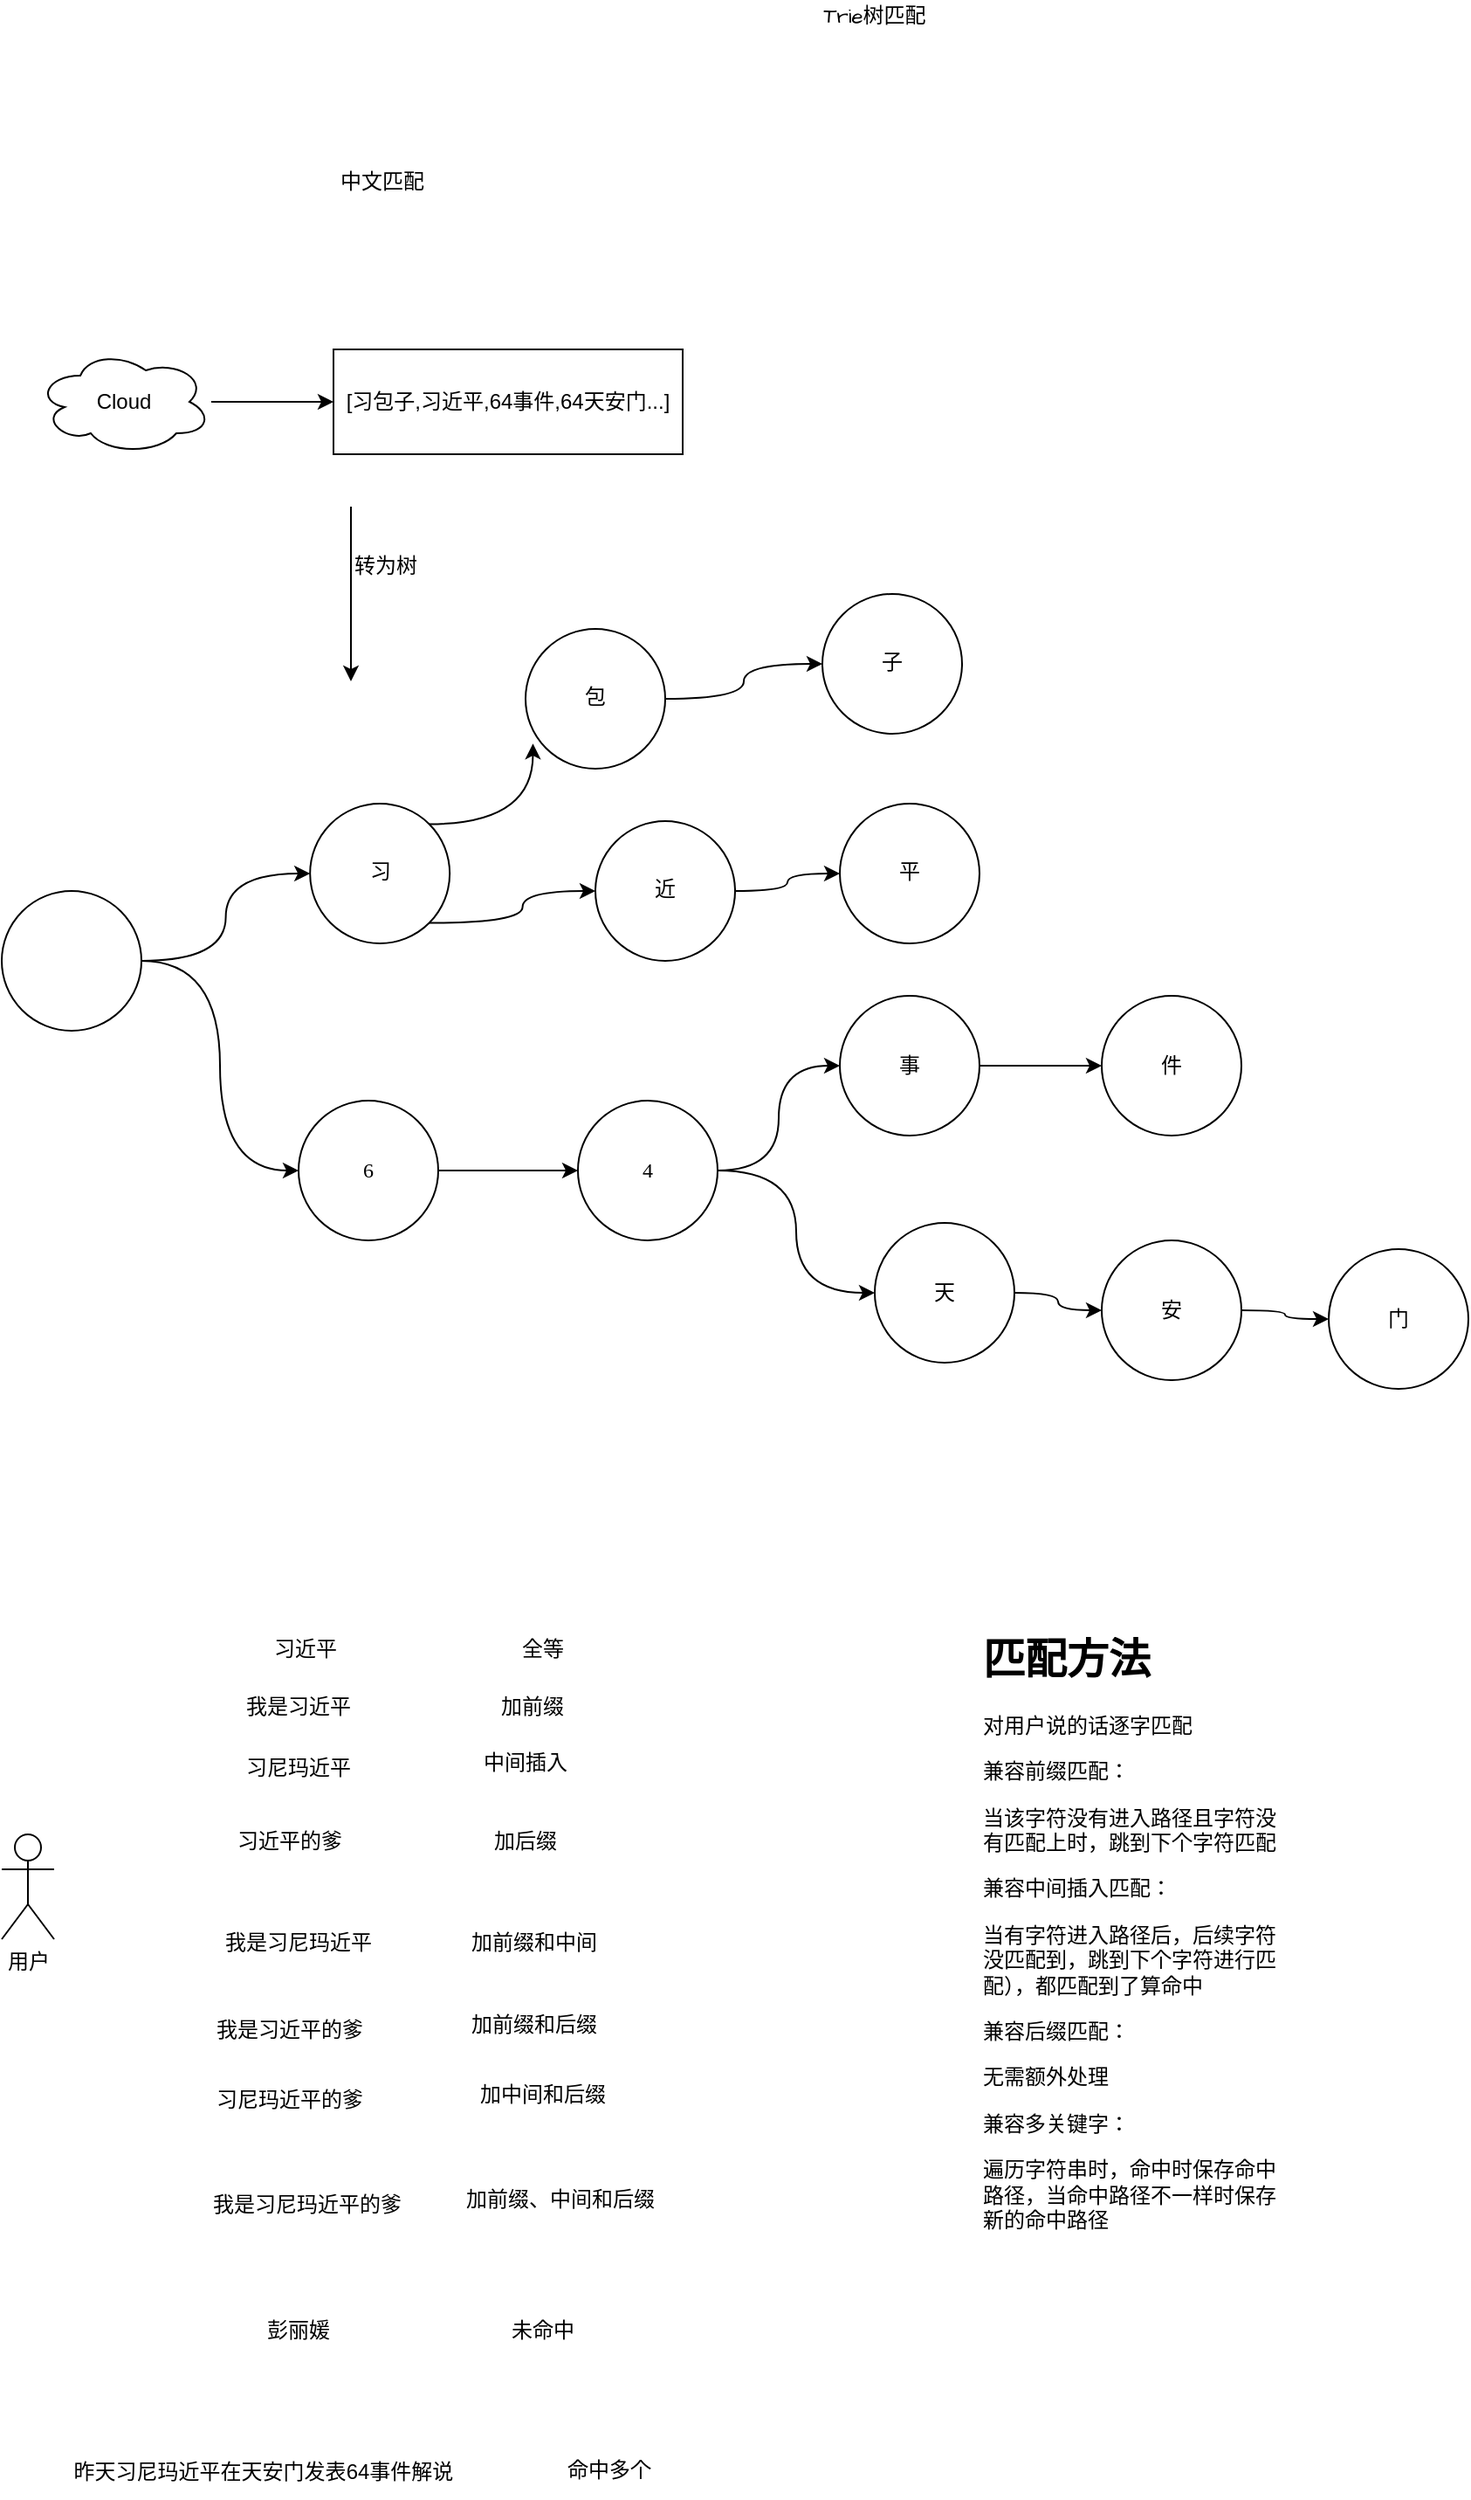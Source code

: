 <mxfile version="24.4.10" type="github">
  <diagram name="第 1 页" id="i5EgoVVzX9Oh_FdDIQpJ">
    <mxGraphModel dx="1434" dy="1925" grid="1" gridSize="10" guides="1" tooltips="1" connect="1" arrows="1" fold="1" page="1" pageScale="1" pageWidth="827" pageHeight="1169" math="0" shadow="0">
      <root>
        <mxCell id="0" />
        <mxCell id="1" parent="0" />
        <mxCell id="UwHMT7bVEP6EMX6R1qHx-1" value="Trie树匹配" style="text;html=1;align=center;verticalAlign=middle;whiteSpace=wrap;rounded=0;fontFamily=Architects Daughter;fontSource=https%3A%2F%2Ffonts.googleapis.com%2Fcss%3Ffamily%3DArchitects%2BDaughter;" vertex="1" parent="1">
          <mxGeometry x="520" y="-1060" width="120" height="20" as="geometry" />
        </mxCell>
        <mxCell id="UwHMT7bVEP6EMX6R1qHx-2" value="中文匹配" style="text;html=1;align=center;verticalAlign=middle;whiteSpace=wrap;rounded=0;fontFamily=Architects Daughter;fontSource=https%3A%2F%2Ffonts.googleapis.com%2Fcss%3Ffamily%3DArchitects%2BDaughter;" vertex="1" parent="1">
          <mxGeometry x="267.91" y="-970" width="60" height="30" as="geometry" />
        </mxCell>
        <mxCell id="UwHMT7bVEP6EMX6R1qHx-3" style="edgeStyle=orthogonalEdgeStyle;rounded=0;hachureGap=4;orthogonalLoop=1;jettySize=auto;html=1;exitX=1;exitY=1;exitDx=0;exitDy=0;entryX=0;entryY=0.5;entryDx=0;entryDy=0;fontFamily=Architects Daughter;fontSource=https%3A%2F%2Ffonts.googleapis.com%2Fcss%3Ffamily%3DArchitects%2BDaughter;curved=1;" edge="1" parent="1" source="UwHMT7bVEP6EMX6R1qHx-4" target="UwHMT7bVEP6EMX6R1qHx-28">
          <mxGeometry relative="1" as="geometry" />
        </mxCell>
        <mxCell id="UwHMT7bVEP6EMX6R1qHx-4" value="习" style="ellipse;whiteSpace=wrap;html=1;aspect=fixed;hachureGap=4;fontFamily=Architects Daughter;fontSource=https%3A%2F%2Ffonts.googleapis.com%2Fcss%3Ffamily%3DArchitects%2BDaughter;" vertex="1" parent="1">
          <mxGeometry x="256.58" y="-600" width="80" height="80" as="geometry" />
        </mxCell>
        <mxCell id="UwHMT7bVEP6EMX6R1qHx-5" value="" style="edgeStyle=orthogonalEdgeStyle;rounded=0;orthogonalLoop=1;jettySize=auto;html=1;" edge="1" parent="1" source="UwHMT7bVEP6EMX6R1qHx-6" target="UwHMT7bVEP6EMX6R1qHx-7">
          <mxGeometry relative="1" as="geometry" />
        </mxCell>
        <mxCell id="UwHMT7bVEP6EMX6R1qHx-6" value="Cloud" style="ellipse;shape=cloud;whiteSpace=wrap;html=1;align=center;" vertex="1" parent="1">
          <mxGeometry x="100" y="-860" width="100" height="60" as="geometry" />
        </mxCell>
        <mxCell id="UwHMT7bVEP6EMX6R1qHx-7" value="[习包子,习近平,64事件,64天安门...]" style="whiteSpace=wrap;html=1;" vertex="1" parent="1">
          <mxGeometry x="270" y="-860" width="200" height="60" as="geometry" />
        </mxCell>
        <mxCell id="UwHMT7bVEP6EMX6R1qHx-8" value="" style="edgeStyle=orthogonalEdgeStyle;rounded=0;hachureGap=4;orthogonalLoop=1;jettySize=auto;html=1;fontFamily=Architects Daughter;fontSource=https%3A%2F%2Ffonts.googleapis.com%2Fcss%3Ffamily%3DArchitects%2BDaughter;curved=1;" edge="1" parent="1" source="UwHMT7bVEP6EMX6R1qHx-10" target="UwHMT7bVEP6EMX6R1qHx-4">
          <mxGeometry relative="1" as="geometry" />
        </mxCell>
        <mxCell id="UwHMT7bVEP6EMX6R1qHx-9" style="edgeStyle=orthogonalEdgeStyle;rounded=0;hachureGap=4;orthogonalLoop=1;jettySize=auto;html=1;exitX=1;exitY=0.5;exitDx=0;exitDy=0;entryX=0;entryY=0.5;entryDx=0;entryDy=0;fontFamily=Architects Daughter;fontSource=https%3A%2F%2Ffonts.googleapis.com%2Fcss%3Ffamily%3DArchitects%2BDaughter;curved=1;" edge="1" parent="1" source="UwHMT7bVEP6EMX6R1qHx-10" target="UwHMT7bVEP6EMX6R1qHx-12">
          <mxGeometry relative="1" as="geometry" />
        </mxCell>
        <mxCell id="UwHMT7bVEP6EMX6R1qHx-10" value="" style="ellipse;whiteSpace=wrap;html=1;aspect=fixed;hachureGap=4;fontFamily=Architects Daughter;fontSource=https%3A%2F%2Ffonts.googleapis.com%2Fcss%3Ffamily%3DArchitects%2BDaughter;" vertex="1" parent="1">
          <mxGeometry x="80" y="-550" width="80" height="80" as="geometry" />
        </mxCell>
        <mxCell id="UwHMT7bVEP6EMX6R1qHx-11" style="edgeStyle=orthogonalEdgeStyle;rounded=0;hachureGap=4;orthogonalLoop=1;jettySize=auto;html=1;exitX=1;exitY=0.5;exitDx=0;exitDy=0;entryX=0;entryY=0.5;entryDx=0;entryDy=0;fontFamily=Architects Daughter;fontSource=https%3A%2F%2Ffonts.googleapis.com%2Fcss%3Ffamily%3DArchitects%2BDaughter;curved=1;" edge="1" parent="1" source="UwHMT7bVEP6EMX6R1qHx-12" target="UwHMT7bVEP6EMX6R1qHx-14">
          <mxGeometry relative="1" as="geometry" />
        </mxCell>
        <mxCell id="UwHMT7bVEP6EMX6R1qHx-12" value="&lt;font face=&quot;Verdana&quot;&gt;6&lt;/font&gt;" style="ellipse;whiteSpace=wrap;html=1;aspect=fixed;hachureGap=4;fontFamily=Architects Daughter;fontSource=https%3A%2F%2Ffonts.googleapis.com%2Fcss%3Ffamily%3DArchitects%2BDaughter;" vertex="1" parent="1">
          <mxGeometry x="250" y="-430" width="80" height="80" as="geometry" />
        </mxCell>
        <mxCell id="UwHMT7bVEP6EMX6R1qHx-13" style="edgeStyle=orthogonalEdgeStyle;rounded=0;hachureGap=4;orthogonalLoop=1;jettySize=auto;html=1;exitX=1;exitY=0.5;exitDx=0;exitDy=0;entryX=0;entryY=0.5;entryDx=0;entryDy=0;fontFamily=Architects Daughter;fontSource=https%3A%2F%2Ffonts.googleapis.com%2Fcss%3Ffamily%3DArchitects%2BDaughter;curved=1;" edge="1" parent="1" source="UwHMT7bVEP6EMX6R1qHx-14" target="UwHMT7bVEP6EMX6R1qHx-16">
          <mxGeometry relative="1" as="geometry" />
        </mxCell>
        <mxCell id="UwHMT7bVEP6EMX6R1qHx-14" value="&lt;font face=&quot;Verdana&quot;&gt;4&lt;/font&gt;" style="ellipse;whiteSpace=wrap;html=1;aspect=fixed;hachureGap=4;fontFamily=Architects Daughter;fontSource=https%3A%2F%2Ffonts.googleapis.com%2Fcss%3Ffamily%3DArchitects%2BDaughter;" vertex="1" parent="1">
          <mxGeometry x="410" y="-430" width="80" height="80" as="geometry" />
        </mxCell>
        <mxCell id="UwHMT7bVEP6EMX6R1qHx-15" style="edgeStyle=orthogonalEdgeStyle;rounded=0;hachureGap=4;orthogonalLoop=1;jettySize=auto;html=1;exitX=1;exitY=0.5;exitDx=0;exitDy=0;entryX=0;entryY=0.5;entryDx=0;entryDy=0;fontFamily=Architects Daughter;fontSource=https%3A%2F%2Ffonts.googleapis.com%2Fcss%3Ffamily%3DArchitects%2BDaughter;curved=1;" edge="1" parent="1" source="UwHMT7bVEP6EMX6R1qHx-16" target="UwHMT7bVEP6EMX6R1qHx-17">
          <mxGeometry relative="1" as="geometry" />
        </mxCell>
        <mxCell id="UwHMT7bVEP6EMX6R1qHx-16" value="&lt;font face=&quot;Verdana&quot;&gt;事&lt;/font&gt;" style="ellipse;whiteSpace=wrap;html=1;aspect=fixed;hachureGap=4;fontFamily=Architects Daughter;fontSource=https%3A%2F%2Ffonts.googleapis.com%2Fcss%3Ffamily%3DArchitects%2BDaughter;" vertex="1" parent="1">
          <mxGeometry x="560" y="-490" width="80" height="80" as="geometry" />
        </mxCell>
        <mxCell id="UwHMT7bVEP6EMX6R1qHx-17" value="&lt;font face=&quot;Verdana&quot;&gt;件&lt;/font&gt;" style="ellipse;whiteSpace=wrap;html=1;aspect=fixed;hachureGap=4;fontFamily=Architects Daughter;fontSource=https%3A%2F%2Ffonts.googleapis.com%2Fcss%3Ffamily%3DArchitects%2BDaughter;" vertex="1" parent="1">
          <mxGeometry x="710" y="-490" width="80" height="80" as="geometry" />
        </mxCell>
        <mxCell id="UwHMT7bVEP6EMX6R1qHx-18" style="edgeStyle=orthogonalEdgeStyle;rounded=0;hachureGap=4;orthogonalLoop=1;jettySize=auto;html=1;exitX=1;exitY=0.5;exitDx=0;exitDy=0;entryX=0;entryY=0.5;entryDx=0;entryDy=0;fontFamily=Architects Daughter;fontSource=https%3A%2F%2Ffonts.googleapis.com%2Fcss%3Ffamily%3DArchitects%2BDaughter;curved=1;" edge="1" parent="1" source="UwHMT7bVEP6EMX6R1qHx-19" target="UwHMT7bVEP6EMX6R1qHx-22">
          <mxGeometry relative="1" as="geometry" />
        </mxCell>
        <mxCell id="UwHMT7bVEP6EMX6R1qHx-19" value="&lt;font face=&quot;Verdana&quot;&gt;天&lt;/font&gt;" style="ellipse;whiteSpace=wrap;html=1;aspect=fixed;hachureGap=4;fontFamily=Architects Daughter;fontSource=https%3A%2F%2Ffonts.googleapis.com%2Fcss%3Ffamily%3DArchitects%2BDaughter;" vertex="1" parent="1">
          <mxGeometry x="580" y="-360" width="80" height="80" as="geometry" />
        </mxCell>
        <mxCell id="UwHMT7bVEP6EMX6R1qHx-20" value="&lt;font face=&quot;Verdana&quot;&gt;门&lt;/font&gt;" style="ellipse;whiteSpace=wrap;html=1;aspect=fixed;hachureGap=4;fontFamily=Architects Daughter;fontSource=https%3A%2F%2Ffonts.googleapis.com%2Fcss%3Ffamily%3DArchitects%2BDaughter;" vertex="1" parent="1">
          <mxGeometry x="840" y="-345" width="80" height="80" as="geometry" />
        </mxCell>
        <mxCell id="UwHMT7bVEP6EMX6R1qHx-21" style="edgeStyle=orthogonalEdgeStyle;rounded=0;hachureGap=4;orthogonalLoop=1;jettySize=auto;html=1;exitX=1;exitY=0.5;exitDx=0;exitDy=0;entryX=0;entryY=0.5;entryDx=0;entryDy=0;fontFamily=Architects Daughter;fontSource=https%3A%2F%2Ffonts.googleapis.com%2Fcss%3Ffamily%3DArchitects%2BDaughter;curved=1;" edge="1" parent="1" source="UwHMT7bVEP6EMX6R1qHx-22" target="UwHMT7bVEP6EMX6R1qHx-20">
          <mxGeometry relative="1" as="geometry" />
        </mxCell>
        <mxCell id="UwHMT7bVEP6EMX6R1qHx-22" value="&lt;font face=&quot;Verdana&quot;&gt;安&lt;/font&gt;" style="ellipse;whiteSpace=wrap;html=1;aspect=fixed;hachureGap=4;fontFamily=Architects Daughter;fontSource=https%3A%2F%2Ffonts.googleapis.com%2Fcss%3Ffamily%3DArchitects%2BDaughter;" vertex="1" parent="1">
          <mxGeometry x="710" y="-350" width="80" height="80" as="geometry" />
        </mxCell>
        <mxCell id="UwHMT7bVEP6EMX6R1qHx-23" style="edgeStyle=orthogonalEdgeStyle;rounded=0;hachureGap=4;orthogonalLoop=1;jettySize=auto;html=1;exitX=1;exitY=0.5;exitDx=0;exitDy=0;entryX=0;entryY=0.5;entryDx=0;entryDy=0;fontFamily=Architects Daughter;fontSource=https%3A%2F%2Ffonts.googleapis.com%2Fcss%3Ffamily%3DArchitects%2BDaughter;curved=1;" edge="1" parent="1" source="UwHMT7bVEP6EMX6R1qHx-14" target="UwHMT7bVEP6EMX6R1qHx-19">
          <mxGeometry relative="1" as="geometry" />
        </mxCell>
        <mxCell id="UwHMT7bVEP6EMX6R1qHx-24" style="edgeStyle=orthogonalEdgeStyle;rounded=0;hachureGap=4;orthogonalLoop=1;jettySize=auto;html=1;exitX=1;exitY=0.5;exitDx=0;exitDy=0;entryX=0;entryY=0.5;entryDx=0;entryDy=0;fontFamily=Architects Daughter;fontSource=https%3A%2F%2Ffonts.googleapis.com%2Fcss%3Ffamily%3DArchitects%2BDaughter;curved=1;" edge="1" parent="1" source="UwHMT7bVEP6EMX6R1qHx-25" target="UwHMT7bVEP6EMX6R1qHx-26">
          <mxGeometry relative="1" as="geometry" />
        </mxCell>
        <mxCell id="UwHMT7bVEP6EMX6R1qHx-25" value="包" style="ellipse;whiteSpace=wrap;html=1;aspect=fixed;hachureGap=4;fontFamily=Architects Daughter;fontSource=https%3A%2F%2Ffonts.googleapis.com%2Fcss%3Ffamily%3DArchitects%2BDaughter;" vertex="1" parent="1">
          <mxGeometry x="380" y="-700" width="80" height="80" as="geometry" />
        </mxCell>
        <mxCell id="UwHMT7bVEP6EMX6R1qHx-26" value="子" style="ellipse;whiteSpace=wrap;html=1;aspect=fixed;hachureGap=4;fontFamily=Architects Daughter;fontSource=https%3A%2F%2Ffonts.googleapis.com%2Fcss%3Ffamily%3DArchitects%2BDaughter;" vertex="1" parent="1">
          <mxGeometry x="550" y="-720" width="80" height="80" as="geometry" />
        </mxCell>
        <mxCell id="UwHMT7bVEP6EMX6R1qHx-27" style="edgeStyle=orthogonalEdgeStyle;rounded=0;hachureGap=4;orthogonalLoop=1;jettySize=auto;html=1;exitX=1;exitY=0.5;exitDx=0;exitDy=0;entryX=0;entryY=0.5;entryDx=0;entryDy=0;fontFamily=Architects Daughter;fontSource=https%3A%2F%2Ffonts.googleapis.com%2Fcss%3Ffamily%3DArchitects%2BDaughter;curved=1;" edge="1" parent="1" source="UwHMT7bVEP6EMX6R1qHx-28" target="UwHMT7bVEP6EMX6R1qHx-29">
          <mxGeometry relative="1" as="geometry" />
        </mxCell>
        <mxCell id="UwHMT7bVEP6EMX6R1qHx-28" value="近" style="ellipse;whiteSpace=wrap;html=1;aspect=fixed;hachureGap=4;fontFamily=Architects Daughter;fontSource=https%3A%2F%2Ffonts.googleapis.com%2Fcss%3Ffamily%3DArchitects%2BDaughter;" vertex="1" parent="1">
          <mxGeometry x="420" y="-590" width="80" height="80" as="geometry" />
        </mxCell>
        <mxCell id="UwHMT7bVEP6EMX6R1qHx-29" value="平" style="ellipse;whiteSpace=wrap;html=1;aspect=fixed;hachureGap=4;fontFamily=Architects Daughter;fontSource=https%3A%2F%2Ffonts.googleapis.com%2Fcss%3Ffamily%3DArchitects%2BDaughter;" vertex="1" parent="1">
          <mxGeometry x="560" y="-600" width="80" height="80" as="geometry" />
        </mxCell>
        <mxCell id="UwHMT7bVEP6EMX6R1qHx-30" style="edgeStyle=orthogonalEdgeStyle;rounded=0;hachureGap=4;orthogonalLoop=1;jettySize=auto;html=1;exitX=1;exitY=0;exitDx=0;exitDy=0;entryX=0.053;entryY=0.82;entryDx=0;entryDy=0;entryPerimeter=0;fontFamily=Architects Daughter;fontSource=https%3A%2F%2Ffonts.googleapis.com%2Fcss%3Ffamily%3DArchitects%2BDaughter;curved=1;" edge="1" parent="1" source="UwHMT7bVEP6EMX6R1qHx-4" target="UwHMT7bVEP6EMX6R1qHx-25">
          <mxGeometry relative="1" as="geometry" />
        </mxCell>
        <mxCell id="UwHMT7bVEP6EMX6R1qHx-31" value="" style="endArrow=classic;html=1;rounded=0;hachureGap=4;fontFamily=Architects Daughter;fontSource=https%3A%2F%2Ffonts.googleapis.com%2Fcss%3Ffamily%3DArchitects%2BDaughter;" edge="1" parent="1">
          <mxGeometry width="50" height="50" relative="1" as="geometry">
            <mxPoint x="280" y="-770" as="sourcePoint" />
            <mxPoint x="280" y="-670" as="targetPoint" />
          </mxGeometry>
        </mxCell>
        <mxCell id="UwHMT7bVEP6EMX6R1qHx-32" value="转为树" style="text;html=1;align=center;verticalAlign=middle;whiteSpace=wrap;rounded=0;fontFamily=Architects Daughter;fontSource=https%3A%2F%2Ffonts.googleapis.com%2Fcss%3Ffamily%3DArchitects%2BDaughter;" vertex="1" parent="1">
          <mxGeometry x="270" y="-750" width="60" height="30" as="geometry" />
        </mxCell>
        <mxCell id="UwHMT7bVEP6EMX6R1qHx-33" value="用户" style="shape=umlActor;verticalLabelPosition=bottom;verticalAlign=top;html=1;outlineConnect=0;hachureGap=4;fontFamily=Architects Daughter;fontSource=https%3A%2F%2Ffonts.googleapis.com%2Fcss%3Ffamily%3DArchitects%2BDaughter;" vertex="1" parent="1">
          <mxGeometry x="80" y="-10" width="30" height="60" as="geometry" />
        </mxCell>
        <mxCell id="UwHMT7bVEP6EMX6R1qHx-34" value="习尼玛近平" style="text;html=1;align=center;verticalAlign=middle;whiteSpace=wrap;rounded=0;fontFamily=Architects Daughter;fontSource=https%3A%2F%2Ffonts.googleapis.com%2Fcss%3Ffamily%3DArchitects%2BDaughter;" vertex="1" parent="1">
          <mxGeometry x="204.59" y="-60" width="90" height="25" as="geometry" />
        </mxCell>
        <mxCell id="UwHMT7bVEP6EMX6R1qHx-35" value="我是习尼玛近平" style="text;html=1;align=center;verticalAlign=middle;whiteSpace=wrap;rounded=0;fontFamily=Architects Daughter;fontSource=https%3A%2F%2Ffonts.googleapis.com%2Fcss%3Ffamily%3DArchitects%2BDaughter;" vertex="1" parent="1">
          <mxGeometry x="204.59" y="40" width="90" height="25" as="geometry" />
        </mxCell>
        <mxCell id="UwHMT7bVEP6EMX6R1qHx-36" value="我是习近平" style="text;html=1;align=center;verticalAlign=middle;whiteSpace=wrap;rounded=0;fontFamily=Architects Daughter;fontSource=https%3A%2F%2Ffonts.googleapis.com%2Fcss%3Ffamily%3DArchitects%2BDaughter;" vertex="1" parent="1">
          <mxGeometry x="204.59" y="-95" width="90" height="25" as="geometry" />
        </mxCell>
        <mxCell id="UwHMT7bVEP6EMX6R1qHx-37" value="我是习近平的爹" style="text;html=1;align=center;verticalAlign=middle;whiteSpace=wrap;rounded=0;fontFamily=Architects Daughter;fontSource=https%3A%2F%2Ffonts.googleapis.com%2Fcss%3Ffamily%3DArchitects%2BDaughter;" vertex="1" parent="1">
          <mxGeometry x="200" y="90" width="90" height="25" as="geometry" />
        </mxCell>
        <mxCell id="UwHMT7bVEP6EMX6R1qHx-38" value="习近平" style="text;html=1;align=center;verticalAlign=middle;whiteSpace=wrap;rounded=0;fontFamily=Architects Daughter;fontSource=https%3A%2F%2Ffonts.googleapis.com%2Fcss%3Ffamily%3DArchitects%2BDaughter;" vertex="1" parent="1">
          <mxGeometry x="208.57" y="-130" width="90" height="30" as="geometry" />
        </mxCell>
        <mxCell id="UwHMT7bVEP6EMX6R1qHx-39" value="习近平的爹" style="text;html=1;align=center;verticalAlign=middle;whiteSpace=wrap;rounded=0;fontFamily=Architects Daughter;fontSource=https%3A%2F%2Ffonts.googleapis.com%2Fcss%3Ffamily%3DArchitects%2BDaughter;" vertex="1" parent="1">
          <mxGeometry x="200" y="-20" width="90" height="30" as="geometry" />
        </mxCell>
        <mxCell id="UwHMT7bVEP6EMX6R1qHx-40" value="加前缀" style="text;html=1;align=center;verticalAlign=middle;whiteSpace=wrap;rounded=0;fontFamily=Architects Daughter;fontSource=https%3A%2F%2Ffonts.googleapis.com%2Fcss%3Ffamily%3DArchitects%2BDaughter;" vertex="1" parent="1">
          <mxGeometry x="354" y="-97" width="60" height="30" as="geometry" />
        </mxCell>
        <mxCell id="UwHMT7bVEP6EMX6R1qHx-41" value="中间插入" style="text;html=1;align=center;verticalAlign=middle;whiteSpace=wrap;rounded=0;fontFamily=Architects Daughter;fontSource=https%3A%2F%2Ffonts.googleapis.com%2Fcss%3Ffamily%3DArchitects%2BDaughter;" vertex="1" parent="1">
          <mxGeometry x="350" y="-65" width="60" height="30" as="geometry" />
        </mxCell>
        <mxCell id="UwHMT7bVEP6EMX6R1qHx-42" value="加后缀" style="text;html=1;align=center;verticalAlign=middle;whiteSpace=wrap;rounded=0;fontFamily=Architects Daughter;fontSource=https%3A%2F%2Ffonts.googleapis.com%2Fcss%3Ffamily%3DArchitects%2BDaughter;" vertex="1" parent="1">
          <mxGeometry x="350" y="-20" width="60" height="30" as="geometry" />
        </mxCell>
        <mxCell id="UwHMT7bVEP6EMX6R1qHx-43" value="加前缀和中间" style="text;html=1;align=center;verticalAlign=middle;whiteSpace=wrap;rounded=0;fontFamily=Architects Daughter;fontSource=https%3A%2F%2Ffonts.googleapis.com%2Fcss%3Ffamily%3DArchitects%2BDaughter;" vertex="1" parent="1">
          <mxGeometry x="340" y="37.5" width="90" height="30" as="geometry" />
        </mxCell>
        <mxCell id="UwHMT7bVEP6EMX6R1qHx-44" value="加前缀和后缀" style="text;html=1;align=center;verticalAlign=middle;whiteSpace=wrap;rounded=0;fontFamily=Architects Daughter;fontSource=https%3A%2F%2Ffonts.googleapis.com%2Fcss%3Ffamily%3DArchitects%2BDaughter;" vertex="1" parent="1">
          <mxGeometry x="340" y="85" width="90" height="30" as="geometry" />
        </mxCell>
        <mxCell id="UwHMT7bVEP6EMX6R1qHx-45" value="我是习尼玛近平的爹" style="text;html=1;align=center;verticalAlign=middle;whiteSpace=wrap;rounded=0;fontFamily=Architects Daughter;fontSource=https%3A%2F%2Ffonts.googleapis.com%2Fcss%3Ffamily%3DArchitects%2BDaughter;" vertex="1" parent="1">
          <mxGeometry x="200" y="190" width="110" height="25" as="geometry" />
        </mxCell>
        <mxCell id="UwHMT7bVEP6EMX6R1qHx-46" value="加前缀、中间和后缀" style="text;html=1;align=center;verticalAlign=middle;whiteSpace=wrap;rounded=0;fontFamily=Architects Daughter;fontSource=https%3A%2F%2Ffonts.googleapis.com%2Fcss%3Ffamily%3DArchitects%2BDaughter;" vertex="1" parent="1">
          <mxGeometry x="340" y="185" width="120" height="30" as="geometry" />
        </mxCell>
        <mxCell id="UwHMT7bVEP6EMX6R1qHx-47" value="全等" style="text;html=1;align=center;verticalAlign=middle;whiteSpace=wrap;rounded=0;fontFamily=Architects Daughter;fontSource=https%3A%2F%2Ffonts.googleapis.com%2Fcss%3Ffamily%3DArchitects%2BDaughter;" vertex="1" parent="1">
          <mxGeometry x="360" y="-130" width="60" height="30" as="geometry" />
        </mxCell>
        <mxCell id="UwHMT7bVEP6EMX6R1qHx-48" value="习尼玛近平的爹" style="text;html=1;align=center;verticalAlign=middle;whiteSpace=wrap;rounded=0;fontFamily=Architects Daughter;fontSource=https%3A%2F%2Ffonts.googleapis.com%2Fcss%3Ffamily%3DArchitects%2BDaughter;" vertex="1" parent="1">
          <mxGeometry x="190" y="130" width="110" height="25" as="geometry" />
        </mxCell>
        <mxCell id="UwHMT7bVEP6EMX6R1qHx-49" value="加中间和后缀" style="text;html=1;align=center;verticalAlign=middle;whiteSpace=wrap;rounded=0;fontFamily=Architects Daughter;fontSource=https%3A%2F%2Ffonts.googleapis.com%2Fcss%3Ffamily%3DArchitects%2BDaughter;" vertex="1" parent="1">
          <mxGeometry x="330" y="125" width="120" height="30" as="geometry" />
        </mxCell>
        <mxCell id="UwHMT7bVEP6EMX6R1qHx-50" value="&lt;h1 style=&quot;margin-top: 0px;&quot;&gt;匹配方法&lt;/h1&gt;&lt;p&gt;对用户说的话逐字匹配&lt;/p&gt;&lt;p&gt;兼容前缀匹配：&lt;/p&gt;&lt;p&gt;当该字符没有进入路径且字符没有匹配上时，跳到下个字符匹配&lt;/p&gt;&lt;p&gt;兼容中间插入匹配：&lt;/p&gt;&lt;p&gt;当有字符进入路径后，后续字符没匹配到，跳到下个字符进行匹配），都匹配到了算命中&lt;/p&gt;&lt;p&gt;兼容后缀匹配：&lt;/p&gt;&lt;p&gt;无需额外处理&lt;/p&gt;&lt;p&gt;兼容多关键字：&lt;/p&gt;&lt;p&gt;遍历字符串时，命中时保存命中路径，当命中路径不一样时保存新的命中路径&lt;/p&gt;" style="text;html=1;whiteSpace=wrap;overflow=hidden;rounded=0;fontFamily=Architects Daughter;fontSource=https%3A%2F%2Ffonts.googleapis.com%2Fcss%3Ffamily%3DArchitects%2BDaughter;" vertex="1" parent="1">
          <mxGeometry x="640" y="-130" width="180" height="400" as="geometry" />
        </mxCell>
        <mxCell id="UwHMT7bVEP6EMX6R1qHx-51" value="彭丽媛" style="text;html=1;align=center;verticalAlign=middle;whiteSpace=wrap;rounded=0;fontFamily=Architects Daughter;fontSource=https%3A%2F%2Ffonts.googleapis.com%2Fcss%3Ffamily%3DArchitects%2BDaughter;" vertex="1" parent="1">
          <mxGeometry x="220" y="260" width="60" height="30" as="geometry" />
        </mxCell>
        <mxCell id="UwHMT7bVEP6EMX6R1qHx-52" value="未命中" style="text;html=1;align=center;verticalAlign=middle;whiteSpace=wrap;rounded=0;fontFamily=Architects Daughter;fontSource=https%3A%2F%2Ffonts.googleapis.com%2Fcss%3Ffamily%3DArchitects%2BDaughter;" vertex="1" parent="1">
          <mxGeometry x="360" y="260" width="60" height="30" as="geometry" />
        </mxCell>
        <mxCell id="UwHMT7bVEP6EMX6R1qHx-53" value="昨天习尼玛近平在天安门发表&lt;font face=&quot;Helvetica&quot;&gt;64&lt;/font&gt;事件解说" style="text;html=1;align=center;verticalAlign=middle;whiteSpace=wrap;rounded=0;fontFamily=Architects Daughter;fontSource=https%3A%2F%2Ffonts.googleapis.com%2Fcss%3Ffamily%3DArchitects%2BDaughter;" vertex="1" parent="1">
          <mxGeometry x="110" y="340" width="240" height="30" as="geometry" />
        </mxCell>
        <mxCell id="UwHMT7bVEP6EMX6R1qHx-54" value="命中多个" style="text;html=1;align=center;verticalAlign=middle;whiteSpace=wrap;rounded=0;fontFamily=Architects Daughter;fontSource=https%3A%2F%2Ffonts.googleapis.com%2Fcss%3Ffamily%3DArchitects%2BDaughter;" vertex="1" parent="1">
          <mxGeometry x="327.91" y="340" width="200" height="30" as="geometry" />
        </mxCell>
      </root>
    </mxGraphModel>
  </diagram>
</mxfile>
